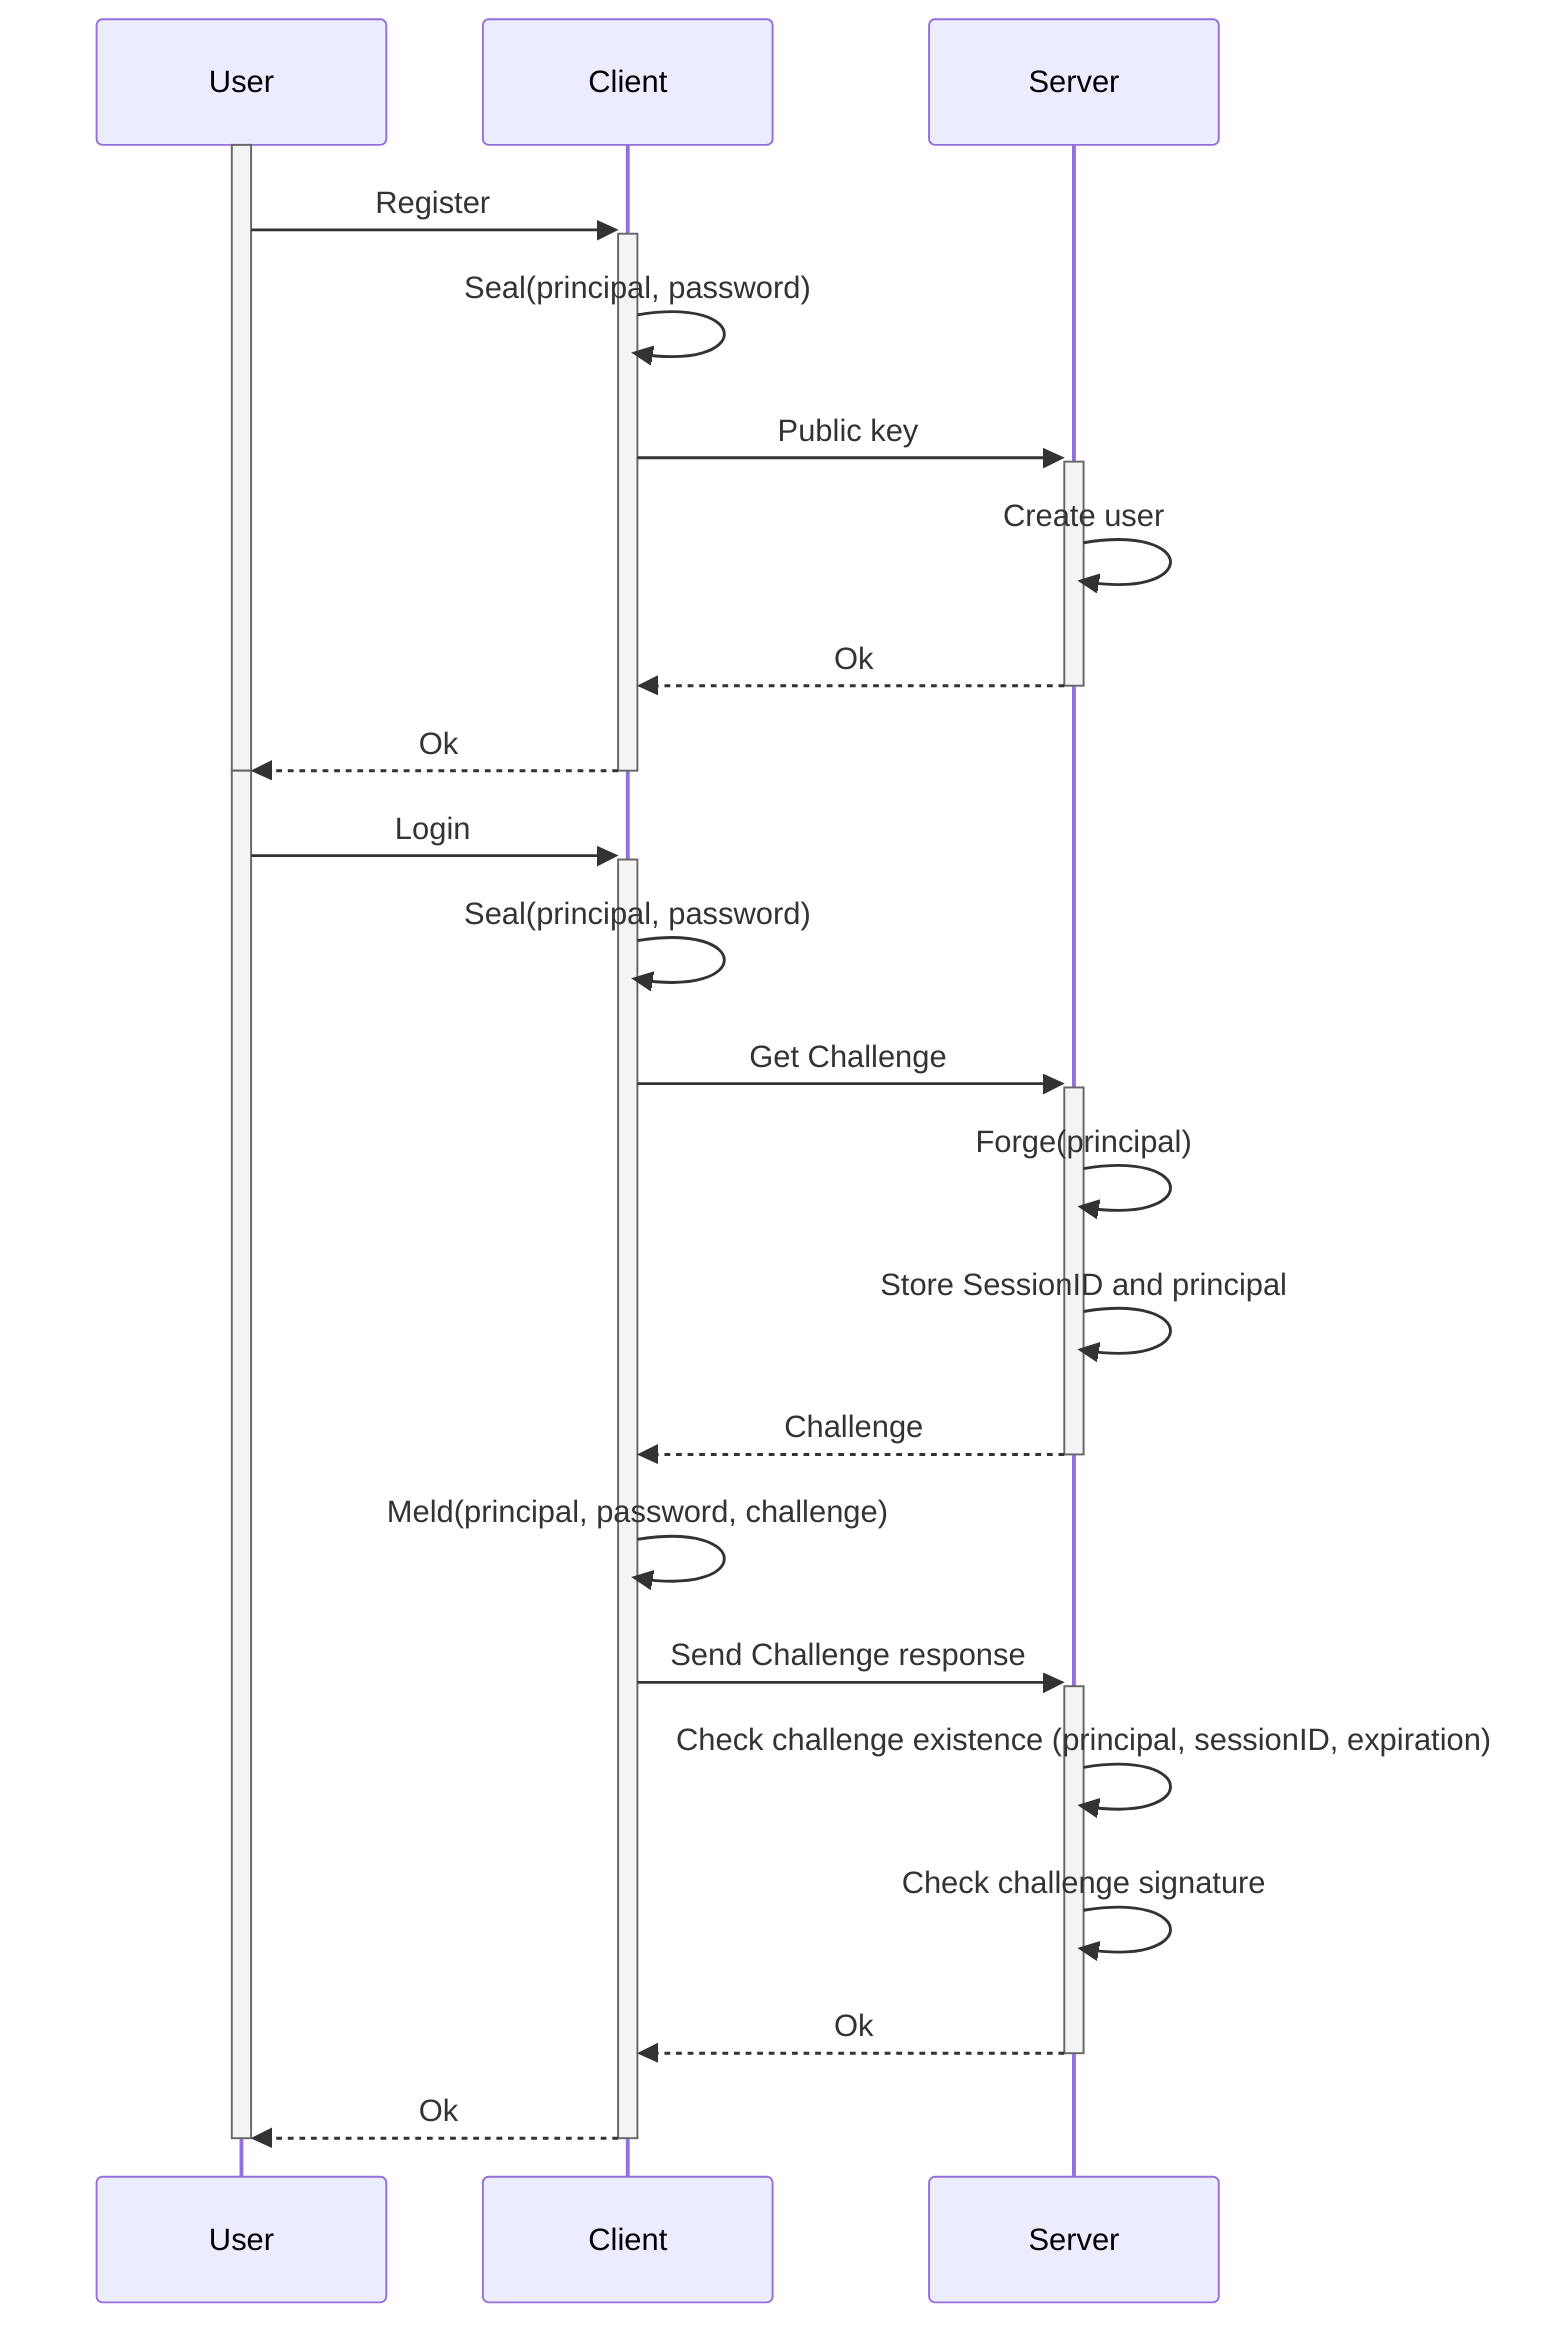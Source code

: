 sequenceDiagram
participant User
participant Client
participant Server

activate User
User ->> +Client: Register
Client->>Client: Seal(principal, password)
Client->>+Server: Public key
Server->>Server: Create user
Server-->>Client: Ok
deactivate Server
Client-->>User: Ok
deactivate Client
deactivate User

activate User
User->>+Client: Login
Client->>Client: Seal(principal, password)
Client->>+Server: Get Challenge
Server->>Server: Forge(principal)
Server->>Server: Store SessionID and principal
Server-->>Client: Challenge
deactivate Server
Client->>Client: Meld(principal, password, challenge)
Client->>+Server: Send Challenge response
Server->>Server: Check challenge existence (principal, sessionID, expiration)
Server->>Server: Check challenge signature
Server-->>Client: Ok
deactivate Server
Client-->>User: Ok
deactivate Client
deactivate User